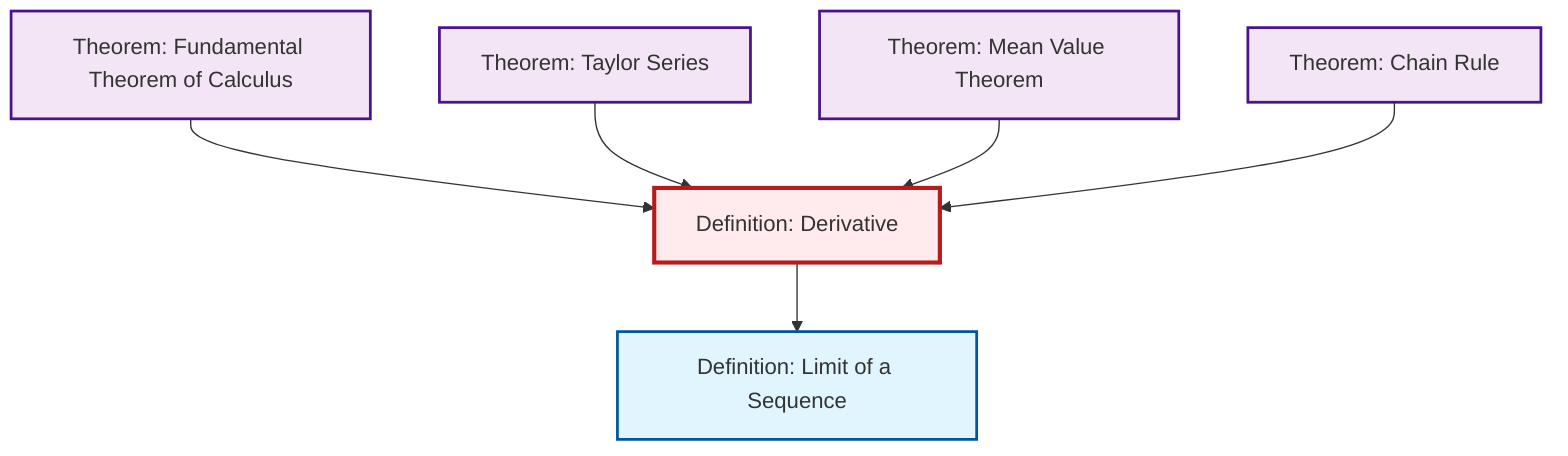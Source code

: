 graph TD
    classDef definition fill:#e1f5fe,stroke:#01579b,stroke-width:2px
    classDef theorem fill:#f3e5f5,stroke:#4a148c,stroke-width:2px
    classDef axiom fill:#fff3e0,stroke:#e65100,stroke-width:2px
    classDef example fill:#e8f5e9,stroke:#1b5e20,stroke-width:2px
    classDef current fill:#ffebee,stroke:#b71c1c,stroke-width:3px
    thm-fundamental-calculus["Theorem: Fundamental Theorem of Calculus"]:::theorem
    def-limit["Definition: Limit of a Sequence"]:::definition
    def-derivative["Definition: Derivative"]:::definition
    thm-chain-rule["Theorem: Chain Rule"]:::theorem
    thm-taylor-series["Theorem: Taylor Series"]:::theorem
    thm-mean-value["Theorem: Mean Value Theorem"]:::theorem
    thm-fundamental-calculus --> def-derivative
    def-derivative --> def-limit
    thm-taylor-series --> def-derivative
    thm-mean-value --> def-derivative
    thm-chain-rule --> def-derivative
    class def-derivative current